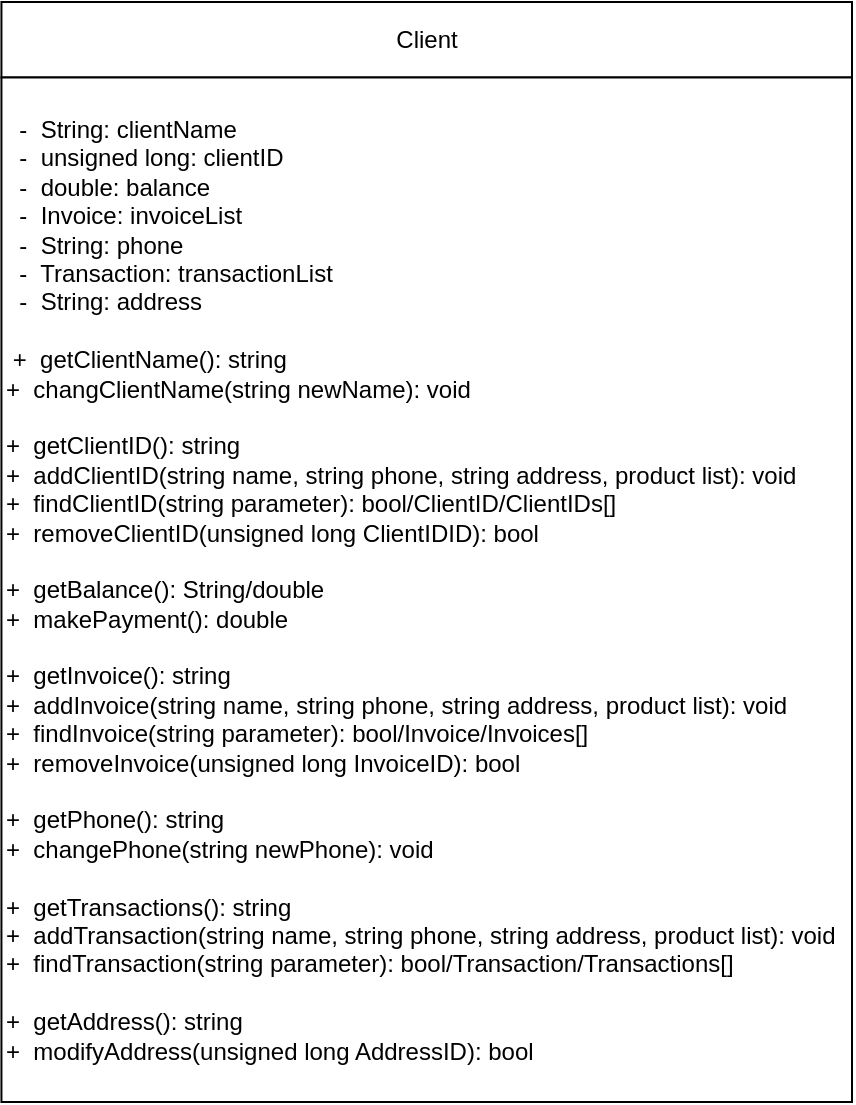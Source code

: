 <mxfile version="12.5.3" type="device"><diagram id="CLRaHryyYa0xOvTVhCor" name="Page-1"><mxGraphModel dx="1029" dy="767" grid="1" gridSize="10" guides="1" tooltips="1" connect="1" arrows="1" fold="1" page="1" pageScale="1" pageWidth="850" pageHeight="1100" math="0" shadow="0"><root><mxCell id="0"/><mxCell id="1" parent="0"/><mxCell id="xvll8Nh_N9pdd9aSw5_w-8" value="-" style="group" vertex="1" connectable="0" parent="1"><mxGeometry x="304.72" y="40" width="425.28" height="550" as="geometry"/></mxCell><mxCell id="xvll8Nh_N9pdd9aSw5_w-6" value="Client" style="text;html=1;align=center;verticalAlign=middle;whiteSpace=wrap;rounded=0;strokeColor=#000000;fillColor=#ffffff;" vertex="1" parent="xvll8Nh_N9pdd9aSw5_w-8"><mxGeometry width="425.28" height="37.745" as="geometry"/></mxCell><mxCell id="xvll8Nh_N9pdd9aSw5_w-7" value="&amp;nbsp; -&amp;nbsp; String: clientName&lt;br&gt;&amp;nbsp; -&amp;nbsp; unsigned long: clientID&lt;br&gt;&amp;nbsp; -&amp;nbsp; double: balance&lt;br&gt;&amp;nbsp; -&amp;nbsp; Invoice: invoiceList&lt;br&gt;&amp;nbsp; -&amp;nbsp; String: phone&lt;br&gt;&amp;nbsp; -&amp;nbsp; Transaction: transactionList&lt;br&gt;&amp;nbsp; -&amp;nbsp; String: address&lt;br&gt;&lt;br&gt;&amp;nbsp;&lt;span&gt;+&amp;nbsp; getClientName(): string&lt;/span&gt;&lt;div&gt;+&amp;nbsp; changClientName(string newName): void&lt;/div&gt;&lt;div&gt;&lt;br&gt;&lt;/div&gt;&lt;div&gt;&lt;div&gt;+&amp;nbsp; getClientID(): string&lt;/div&gt;&lt;div&gt;+&amp;nbsp; addClientID(string name, string phone, string address, product list): void&lt;/div&gt;&lt;div&gt;+&amp;nbsp; findClientID(string parameter): bool/ClientID/ClientIDs[]&lt;/div&gt;&lt;div&gt;+&amp;nbsp; removeClientID(unsigned long ClientIDID): bool&lt;/div&gt;&lt;/div&gt;&lt;div&gt;&lt;br&gt;&lt;/div&gt;&lt;div&gt;&lt;div&gt;+&amp;nbsp; getBalance(): String/double&lt;/div&gt;&lt;div&gt;+&amp;nbsp; makePayment(): double&lt;/div&gt;&lt;/div&gt;&lt;div&gt;&lt;br&gt;&lt;/div&gt;&lt;div&gt;&lt;div&gt;+&amp;nbsp; getInvoice(): string&lt;/div&gt;&lt;div&gt;+&amp;nbsp; addInvoice(string name, string phone, string address, product list): void&lt;/div&gt;&lt;div&gt;+&amp;nbsp; findInvoice(string parameter): bool/Invoice/Invoices[]&lt;/div&gt;&lt;div&gt;+&amp;nbsp; removeInvoice(unsigned long InvoiceID): bool&lt;/div&gt;&lt;/div&gt;&lt;div&gt;&lt;br&gt;&lt;/div&gt;&lt;div&gt;&lt;div&gt;+&amp;nbsp; getPhone(): string&lt;/div&gt;&lt;div&gt;+&amp;nbsp; changePhone(string newPhone): void&lt;/div&gt;&lt;/div&gt;&lt;div&gt;&lt;br&gt;&lt;/div&gt;&lt;div&gt;&lt;div&gt;+&amp;nbsp; getTransactions(): string&lt;/div&gt;&lt;div&gt;+&amp;nbsp; addTransaction(string name, string phone, string address, product list): void&lt;/div&gt;&lt;div&gt;+&amp;nbsp; findTransaction(string parameter): bool/Transaction/Transactions[]&lt;/div&gt;&lt;/div&gt;&lt;div&gt;&lt;br&gt;&lt;/div&gt;&lt;div&gt;&lt;div&gt;+&amp;nbsp; getAddress(): string&lt;/div&gt;&lt;div&gt;+&amp;nbsp; modifyAddress(unsigned long AddressID): bool&lt;/div&gt;&lt;/div&gt;" style="text;html=1;align=left;verticalAlign=middle;whiteSpace=wrap;rounded=0;strokeColor=#000000;fillColor=#ffffff;" vertex="1" parent="xvll8Nh_N9pdd9aSw5_w-8"><mxGeometry y="37.74" width="425.28" height="512.26" as="geometry"/></mxCell></root></mxGraphModel></diagram></mxfile>